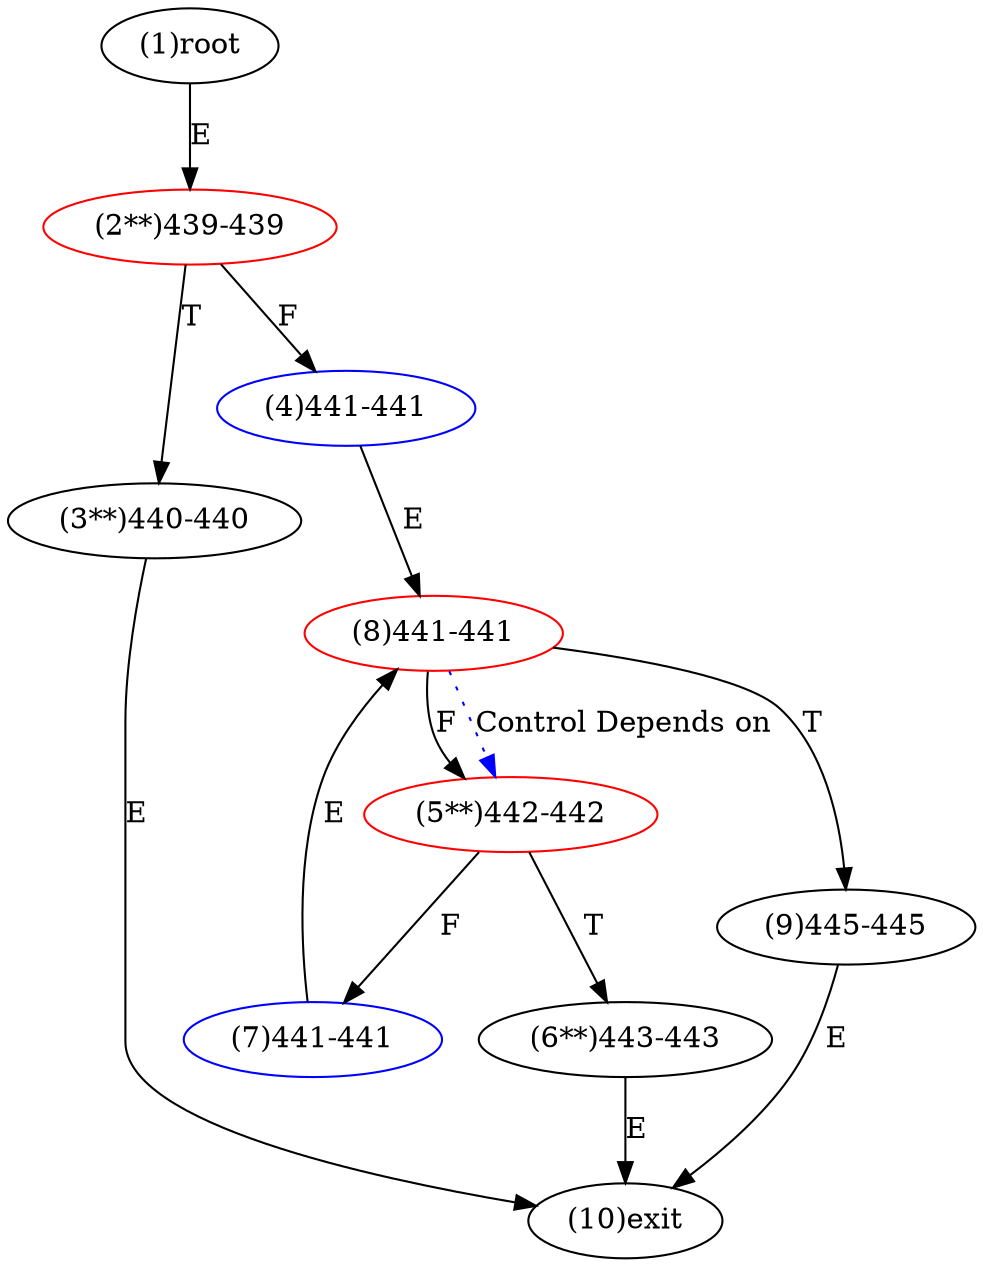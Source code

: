 digraph "" { 
1[ label="(1)root"];
2[ label="(2**)439-439",color=red];
3[ label="(3**)440-440"];
4[ label="(4)441-441",color=blue];
5[ label="(5**)442-442",color=red];
6[ label="(6**)443-443"];
7[ label="(7)441-441",color=blue];
8[ label="(8)441-441",color=red];
9[ label="(9)445-445"];
10[ label="(10)exit"];
1->2[ label="E"];
2->4[ label="F"];
2->3[ label="T"];
3->10[ label="E"];
4->8[ label="E"];
5->7[ label="F"];
5->6[ label="T"];
6->10[ label="E"];
7->8[ label="E"];
8->5[ label="F"];
8->9[ label="T"];
9->10[ label="E"];
8->5[ color="blue" label="Control Depends on" style = dotted ];
}